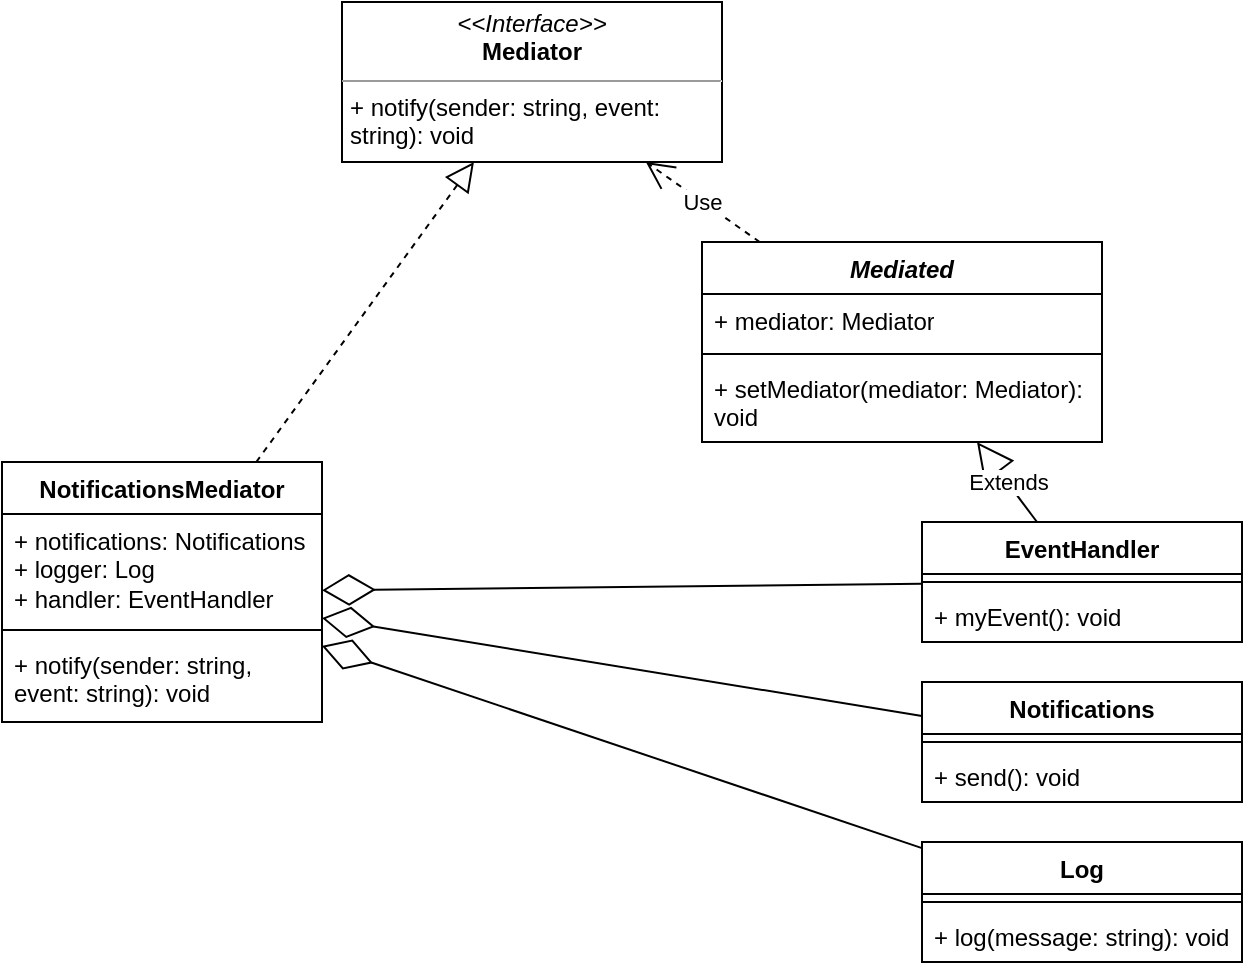<mxfile version="21.6.1" type="device">
  <diagram name="Страница 1" id="5LPhFbAReR3dIeIqSFYa">
    <mxGraphModel dx="1195" dy="712" grid="1" gridSize="10" guides="1" tooltips="1" connect="1" arrows="1" fold="1" page="1" pageScale="1" pageWidth="700" pageHeight="1000" math="0" shadow="0">
      <root>
        <mxCell id="0" />
        <mxCell id="1" parent="0" />
        <mxCell id="xFazjemB3H8hL8qkNIVt-2" value="&lt;p style=&quot;margin:0px;margin-top:4px;text-align:center;&quot;&gt;&lt;i&gt;&amp;lt;&amp;lt;Interface&amp;gt;&amp;gt;&lt;/i&gt;&lt;br&gt;&lt;b&gt;Mediator&lt;/b&gt;&lt;/p&gt;&lt;hr size=&quot;1&quot;&gt;&lt;p style=&quot;margin:0px;margin-left:4px;&quot;&gt;&lt;/p&gt;&lt;p style=&quot;margin:0px;margin-left:4px;&quot;&gt;+ notify(sender: string, event: string): void&lt;br&gt;&lt;/p&gt;" style="verticalAlign=top;align=left;overflow=fill;fontSize=12;fontFamily=Helvetica;html=1;whiteSpace=wrap;" vertex="1" parent="1">
          <mxGeometry x="250" y="90" width="190" height="80" as="geometry" />
        </mxCell>
        <mxCell id="xFazjemB3H8hL8qkNIVt-3" value="&lt;i&gt;Mediated&lt;/i&gt;" style="swimlane;fontStyle=1;align=center;verticalAlign=top;childLayout=stackLayout;horizontal=1;startSize=26;horizontalStack=0;resizeParent=1;resizeParentMax=0;resizeLast=0;collapsible=1;marginBottom=0;whiteSpace=wrap;html=1;" vertex="1" parent="1">
          <mxGeometry x="430" y="210" width="200" height="100" as="geometry" />
        </mxCell>
        <mxCell id="xFazjemB3H8hL8qkNIVt-4" value="+ mediator: Mediator" style="text;strokeColor=none;fillColor=none;align=left;verticalAlign=top;spacingLeft=4;spacingRight=4;overflow=hidden;rotatable=0;points=[[0,0.5],[1,0.5]];portConstraint=eastwest;whiteSpace=wrap;html=1;" vertex="1" parent="xFazjemB3H8hL8qkNIVt-3">
          <mxGeometry y="26" width="200" height="26" as="geometry" />
        </mxCell>
        <mxCell id="xFazjemB3H8hL8qkNIVt-5" value="" style="line;strokeWidth=1;fillColor=none;align=left;verticalAlign=middle;spacingTop=-1;spacingLeft=3;spacingRight=3;rotatable=0;labelPosition=right;points=[];portConstraint=eastwest;strokeColor=inherit;" vertex="1" parent="xFazjemB3H8hL8qkNIVt-3">
          <mxGeometry y="52" width="200" height="8" as="geometry" />
        </mxCell>
        <mxCell id="xFazjemB3H8hL8qkNIVt-6" value="+ setMediator(mediator: Mediator): void" style="text;strokeColor=none;fillColor=none;align=left;verticalAlign=top;spacingLeft=4;spacingRight=4;overflow=hidden;rotatable=0;points=[[0,0.5],[1,0.5]];portConstraint=eastwest;whiteSpace=wrap;html=1;" vertex="1" parent="xFazjemB3H8hL8qkNIVt-3">
          <mxGeometry y="60" width="200" height="40" as="geometry" />
        </mxCell>
        <mxCell id="xFazjemB3H8hL8qkNIVt-7" value="Use" style="endArrow=open;endSize=12;dashed=1;html=1;rounded=0;" edge="1" parent="1" source="xFazjemB3H8hL8qkNIVt-3" target="xFazjemB3H8hL8qkNIVt-2">
          <mxGeometry width="160" relative="1" as="geometry">
            <mxPoint x="280" y="210" as="sourcePoint" />
            <mxPoint x="440" y="210" as="targetPoint" />
          </mxGeometry>
        </mxCell>
        <mxCell id="xFazjemB3H8hL8qkNIVt-8" value="Notifications" style="swimlane;fontStyle=1;align=center;verticalAlign=top;childLayout=stackLayout;horizontal=1;startSize=26;horizontalStack=0;resizeParent=1;resizeParentMax=0;resizeLast=0;collapsible=1;marginBottom=0;whiteSpace=wrap;html=1;" vertex="1" parent="1">
          <mxGeometry x="540" y="430" width="160" height="60" as="geometry" />
        </mxCell>
        <mxCell id="xFazjemB3H8hL8qkNIVt-10" value="" style="line;strokeWidth=1;fillColor=none;align=left;verticalAlign=middle;spacingTop=-1;spacingLeft=3;spacingRight=3;rotatable=0;labelPosition=right;points=[];portConstraint=eastwest;strokeColor=inherit;" vertex="1" parent="xFazjemB3H8hL8qkNIVt-8">
          <mxGeometry y="26" width="160" height="8" as="geometry" />
        </mxCell>
        <mxCell id="xFazjemB3H8hL8qkNIVt-11" value="+ send(): void" style="text;strokeColor=none;fillColor=none;align=left;verticalAlign=top;spacingLeft=4;spacingRight=4;overflow=hidden;rotatable=0;points=[[0,0.5],[1,0.5]];portConstraint=eastwest;whiteSpace=wrap;html=1;" vertex="1" parent="xFazjemB3H8hL8qkNIVt-8">
          <mxGeometry y="34" width="160" height="26" as="geometry" />
        </mxCell>
        <mxCell id="xFazjemB3H8hL8qkNIVt-12" value="Log" style="swimlane;fontStyle=1;align=center;verticalAlign=top;childLayout=stackLayout;horizontal=1;startSize=26;horizontalStack=0;resizeParent=1;resizeParentMax=0;resizeLast=0;collapsible=1;marginBottom=0;whiteSpace=wrap;html=1;" vertex="1" parent="1">
          <mxGeometry x="540" y="510" width="160" height="60" as="geometry" />
        </mxCell>
        <mxCell id="xFazjemB3H8hL8qkNIVt-13" value="" style="line;strokeWidth=1;fillColor=none;align=left;verticalAlign=middle;spacingTop=-1;spacingLeft=3;spacingRight=3;rotatable=0;labelPosition=right;points=[];portConstraint=eastwest;strokeColor=inherit;" vertex="1" parent="xFazjemB3H8hL8qkNIVt-12">
          <mxGeometry y="26" width="160" height="8" as="geometry" />
        </mxCell>
        <mxCell id="xFazjemB3H8hL8qkNIVt-14" value="+ log(message: string): void" style="text;strokeColor=none;fillColor=none;align=left;verticalAlign=top;spacingLeft=4;spacingRight=4;overflow=hidden;rotatable=0;points=[[0,0.5],[1,0.5]];portConstraint=eastwest;whiteSpace=wrap;html=1;" vertex="1" parent="xFazjemB3H8hL8qkNIVt-12">
          <mxGeometry y="34" width="160" height="26" as="geometry" />
        </mxCell>
        <mxCell id="xFazjemB3H8hL8qkNIVt-15" value="EventHandler" style="swimlane;fontStyle=1;align=center;verticalAlign=top;childLayout=stackLayout;horizontal=1;startSize=26;horizontalStack=0;resizeParent=1;resizeParentMax=0;resizeLast=0;collapsible=1;marginBottom=0;whiteSpace=wrap;html=1;" vertex="1" parent="1">
          <mxGeometry x="540" y="350" width="160" height="60" as="geometry" />
        </mxCell>
        <mxCell id="xFazjemB3H8hL8qkNIVt-16" value="" style="line;strokeWidth=1;fillColor=none;align=left;verticalAlign=middle;spacingTop=-1;spacingLeft=3;spacingRight=3;rotatable=0;labelPosition=right;points=[];portConstraint=eastwest;strokeColor=inherit;" vertex="1" parent="xFazjemB3H8hL8qkNIVt-15">
          <mxGeometry y="26" width="160" height="8" as="geometry" />
        </mxCell>
        <mxCell id="xFazjemB3H8hL8qkNIVt-17" value="+ myEvent(): void" style="text;strokeColor=none;fillColor=none;align=left;verticalAlign=top;spacingLeft=4;spacingRight=4;overflow=hidden;rotatable=0;points=[[0,0.5],[1,0.5]];portConstraint=eastwest;whiteSpace=wrap;html=1;" vertex="1" parent="xFazjemB3H8hL8qkNIVt-15">
          <mxGeometry y="34" width="160" height="26" as="geometry" />
        </mxCell>
        <mxCell id="xFazjemB3H8hL8qkNIVt-18" value="Extends" style="endArrow=block;endSize=16;endFill=0;html=1;rounded=0;" edge="1" parent="1" source="xFazjemB3H8hL8qkNIVt-15" target="xFazjemB3H8hL8qkNIVt-3">
          <mxGeometry width="160" relative="1" as="geometry">
            <mxPoint x="220" y="450" as="sourcePoint" />
            <mxPoint x="380" y="450" as="targetPoint" />
          </mxGeometry>
        </mxCell>
        <mxCell id="xFazjemB3H8hL8qkNIVt-19" value="NotificationsMediator" style="swimlane;fontStyle=1;align=center;verticalAlign=top;childLayout=stackLayout;horizontal=1;startSize=26;horizontalStack=0;resizeParent=1;resizeParentMax=0;resizeLast=0;collapsible=1;marginBottom=0;whiteSpace=wrap;html=1;" vertex="1" parent="1">
          <mxGeometry x="80" y="320" width="160" height="130" as="geometry" />
        </mxCell>
        <mxCell id="xFazjemB3H8hL8qkNIVt-20" value="+ notifications: Notifications&lt;br&gt;+ logger: Log&lt;br&gt;+ handler: EventHandler" style="text;strokeColor=none;fillColor=none;align=left;verticalAlign=top;spacingLeft=4;spacingRight=4;overflow=hidden;rotatable=0;points=[[0,0.5],[1,0.5]];portConstraint=eastwest;whiteSpace=wrap;html=1;" vertex="1" parent="xFazjemB3H8hL8qkNIVt-19">
          <mxGeometry y="26" width="160" height="54" as="geometry" />
        </mxCell>
        <mxCell id="xFazjemB3H8hL8qkNIVt-21" value="" style="line;strokeWidth=1;fillColor=none;align=left;verticalAlign=middle;spacingTop=-1;spacingLeft=3;spacingRight=3;rotatable=0;labelPosition=right;points=[];portConstraint=eastwest;strokeColor=inherit;" vertex="1" parent="xFazjemB3H8hL8qkNIVt-19">
          <mxGeometry y="80" width="160" height="8" as="geometry" />
        </mxCell>
        <mxCell id="xFazjemB3H8hL8qkNIVt-22" value="+ notify(sender: string, event: string): void" style="text;strokeColor=none;fillColor=none;align=left;verticalAlign=top;spacingLeft=4;spacingRight=4;overflow=hidden;rotatable=0;points=[[0,0.5],[1,0.5]];portConstraint=eastwest;whiteSpace=wrap;html=1;" vertex="1" parent="xFazjemB3H8hL8qkNIVt-19">
          <mxGeometry y="88" width="160" height="42" as="geometry" />
        </mxCell>
        <mxCell id="xFazjemB3H8hL8qkNIVt-26" value="" style="endArrow=block;dashed=1;endFill=0;endSize=12;html=1;rounded=0;" edge="1" parent="1" source="xFazjemB3H8hL8qkNIVt-19" target="xFazjemB3H8hL8qkNIVt-2">
          <mxGeometry width="160" relative="1" as="geometry">
            <mxPoint x="140" y="250" as="sourcePoint" />
            <mxPoint x="300" y="250" as="targetPoint" />
          </mxGeometry>
        </mxCell>
        <mxCell id="xFazjemB3H8hL8qkNIVt-27" value="" style="endArrow=diamondThin;endFill=0;endSize=24;html=1;rounded=0;" edge="1" parent="1" source="xFazjemB3H8hL8qkNIVt-15" target="xFazjemB3H8hL8qkNIVt-19">
          <mxGeometry width="160" relative="1" as="geometry">
            <mxPoint x="260" y="530" as="sourcePoint" />
            <mxPoint x="420" y="530" as="targetPoint" />
          </mxGeometry>
        </mxCell>
        <mxCell id="xFazjemB3H8hL8qkNIVt-28" value="" style="endArrow=diamondThin;endFill=0;endSize=24;html=1;rounded=0;" edge="1" parent="1" source="xFazjemB3H8hL8qkNIVt-8" target="xFazjemB3H8hL8qkNIVt-19">
          <mxGeometry width="160" relative="1" as="geometry">
            <mxPoint x="550" y="391" as="sourcePoint" />
            <mxPoint x="250" y="394" as="targetPoint" />
          </mxGeometry>
        </mxCell>
        <mxCell id="xFazjemB3H8hL8qkNIVt-29" value="" style="endArrow=diamondThin;endFill=0;endSize=24;html=1;rounded=0;" edge="1" parent="1" source="xFazjemB3H8hL8qkNIVt-12" target="xFazjemB3H8hL8qkNIVt-19">
          <mxGeometry width="160" relative="1" as="geometry">
            <mxPoint x="560" y="401" as="sourcePoint" />
            <mxPoint x="260" y="404" as="targetPoint" />
          </mxGeometry>
        </mxCell>
      </root>
    </mxGraphModel>
  </diagram>
</mxfile>
